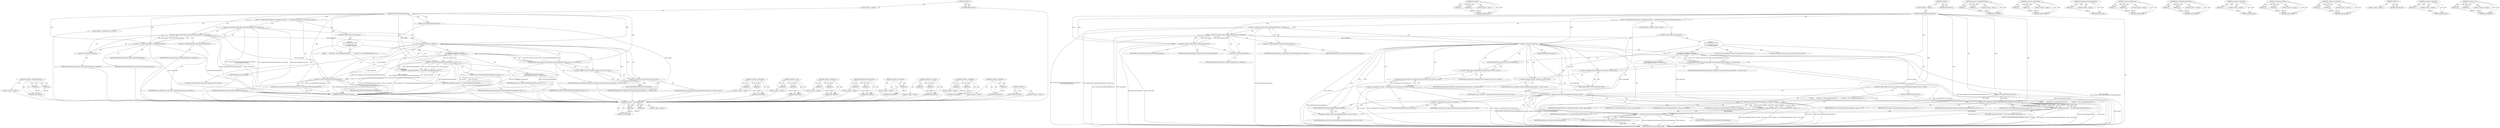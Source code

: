 digraph "&lt;operator&gt;.new" {
vulnerable_96 [label=<(METHOD,&lt;operator&gt;.indirectIndexAccess)>];
vulnerable_97 [label=<(PARAM,p1)>];
vulnerable_98 [label=<(PARAM,p2)>];
vulnerable_99 [label=<(BLOCK,&lt;empty&gt;,&lt;empty&gt;)>];
vulnerable_100 [label=<(METHOD_RETURN,ANY)>];
vulnerable_6 [label=<(METHOD,&lt;global&gt;)<SUB>1</SUB>>];
vulnerable_7 [label=<(BLOCK,&lt;empty&gt;,&lt;empty&gt;)<SUB>1</SUB>>];
vulnerable_8 [label=<(METHOD,MakeAudioOutputStreamProxy)<SUB>1</SUB>>];
vulnerable_9 [label=<(PARAM,const AudioParameters&amp; params)<SUB>2</SUB>>];
vulnerable_10 [label=<(BLOCK,{
  DCHECK(GetMessageLoop()-&gt;BelongsToCurrentTh...,{
  DCHECK(GetMessageLoop()-&gt;BelongsToCurrentTh...)<SUB>2</SUB>>];
vulnerable_11 [label="<(LOCAL,DCHECK : DCHECK)<SUB>3</SUB>>"];
vulnerable_12 [label=<(&lt;operator&gt;.assignment,scoped_refptr&lt;AudioOutputDispatcher&gt;&amp; dispatche...)<SUB>5</SUB>>];
vulnerable_13 [label=<(&lt;operator&gt;.greaterThan,scoped_refptr&lt;AudioOutputDispatcher&gt;&amp; dispatcher)<SUB>5</SUB>>];
vulnerable_14 [label=<(&lt;operator&gt;.lessThan,scoped_refptr&lt;AudioOutputDispatcher)<SUB>5</SUB>>];
vulnerable_15 [label=<(IDENTIFIER,scoped_refptr,scoped_refptr&lt;AudioOutputDispatcher)<SUB>5</SUB>>];
vulnerable_16 [label=<(IDENTIFIER,AudioOutputDispatcher,scoped_refptr&lt;AudioOutputDispatcher)<SUB>5</SUB>>];
vulnerable_17 [label=<(&lt;operator&gt;.addressOf,&amp; dispatcher)<SUB>5</SUB>>];
vulnerable_18 [label=<(IDENTIFIER,dispatcher,scoped_refptr&lt;AudioOutputDispatcher&gt;&amp; dispatcher)<SUB>5</SUB>>];
vulnerable_19 [label=<(&lt;operator&gt;.indirectIndexAccess,output_dispatchers_[params])<SUB>6</SUB>>];
vulnerable_20 [label=<(IDENTIFIER,output_dispatchers_,scoped_refptr&lt;AudioOutputDispatcher&gt;&amp; dispatche...)<SUB>6</SUB>>];
vulnerable_21 [label=<(IDENTIFIER,params,scoped_refptr&lt;AudioOutputDispatcher&gt;&amp; dispatche...)<SUB>6</SUB>>];
vulnerable_22 [label=<(CONTROL_STRUCTURE,IF,if (!dispatcher))<SUB>7</SUB>>];
vulnerable_23 [label=<(&lt;operator&gt;.logicalNot,!dispatcher)<SUB>7</SUB>>];
vulnerable_24 [label=<(IDENTIFIER,dispatcher,!dispatcher)<SUB>7</SUB>>];
vulnerable_25 [label="<(BLOCK,{
     base::TimeDelta close_delay =
         b...,{
     base::TimeDelta close_delay =
         b...)<SUB>7</SUB>>"];
vulnerable_26 [label="<(LOCAL,base.TimeDelta close_delay: base.TimeDelta)<SUB>8</SUB>>"];
vulnerable_27 [label="<(&lt;operator&gt;.assignment,close_delay =
         base::TimeDelta::FromSec...)<SUB>8</SUB>>"];
vulnerable_28 [label="<(IDENTIFIER,close_delay,close_delay =
         base::TimeDelta::FromSec...)<SUB>8</SUB>>"];
vulnerable_29 [label="<(base.TimeDelta.FromSeconds,base::TimeDelta::FromSeconds(kStreamCloseDelayS...)<SUB>9</SUB>>"];
vulnerable_30 [label="<(&lt;operator&gt;.fieldAccess,base::TimeDelta::FromSeconds)<SUB>9</SUB>>"];
vulnerable_31 [label="<(&lt;operator&gt;.fieldAccess,base::TimeDelta)<SUB>9</SUB>>"];
vulnerable_32 [label="<(IDENTIFIER,base,base::TimeDelta::FromSeconds(kStreamCloseDelayS...)<SUB>9</SUB>>"];
vulnerable_33 [label="<(IDENTIFIER,TimeDelta,base::TimeDelta::FromSeconds(kStreamCloseDelayS...)<SUB>9</SUB>>"];
vulnerable_34 [label=<(FIELD_IDENTIFIER,FromSeconds,FromSeconds)<SUB>9</SUB>>];
vulnerable_35 [label="<(IDENTIFIER,kStreamCloseDelaySeconds,base::TimeDelta::FromSeconds(kStreamCloseDelayS...)<SUB>9</SUB>>"];
vulnerable_36 [label=<(BLOCK,{
       dispatcher = new AudioOutputDispatcher...,{
       dispatcher = new AudioOutputDispatcher...)<SUB>16</SUB>>];
vulnerable_37 [label=<(&lt;operator&gt;.assignment,dispatcher = new AudioOutputDispatcherImpl(this...)<SUB>17</SUB>>];
vulnerable_38 [label=<(IDENTIFIER,dispatcher,dispatcher = new AudioOutputDispatcherImpl(this...)<SUB>17</SUB>>];
vulnerable_39 [label=<(&lt;operator&gt;.new,new AudioOutputDispatcherImpl(this, params, clo...)<SUB>17</SUB>>];
vulnerable_40 [label=<(IDENTIFIER,AudioOutputDispatcherImpl,new AudioOutputDispatcherImpl(this, params, clo...)<SUB>17</SUB>>];
vulnerable_41 [label=<(LITERAL,this,new AudioOutputDispatcherImpl(this, params, clo...)<SUB>17</SUB>>];
vulnerable_42 [label=<(IDENTIFIER,params,new AudioOutputDispatcherImpl(this, params, clo...)<SUB>17</SUB>>];
vulnerable_43 [label=<(IDENTIFIER,close_delay,new AudioOutputDispatcherImpl(this, params, clo...)<SUB>17</SUB>>];
vulnerable_44 [label=<(RETURN,return new AudioOutputProxy(dispatcher);,return new AudioOutputProxy(dispatcher);)<SUB>20</SUB>>];
vulnerable_45 [label=<(&lt;operator&gt;.new,new AudioOutputProxy(dispatcher))<SUB>20</SUB>>];
vulnerable_46 [label=<(IDENTIFIER,AudioOutputProxy,new AudioOutputProxy(dispatcher))<SUB>20</SUB>>];
vulnerable_47 [label=<(IDENTIFIER,dispatcher,new AudioOutputProxy(dispatcher))<SUB>20</SUB>>];
vulnerable_48 [label=<(METHOD_RETURN,AudioOutputStream)<SUB>1</SUB>>];
vulnerable_50 [label=<(METHOD_RETURN,ANY)<SUB>1</SUB>>];
vulnerable_82 [label=<(METHOD,&lt;operator&gt;.greaterThan)>];
vulnerable_83 [label=<(PARAM,p1)>];
vulnerable_84 [label=<(PARAM,p2)>];
vulnerable_85 [label=<(BLOCK,&lt;empty&gt;,&lt;empty&gt;)>];
vulnerable_86 [label=<(METHOD_RETURN,ANY)>];
vulnerable_115 [label=<(METHOD,&lt;operator&gt;.new)>];
vulnerable_116 [label=<(PARAM,p1)>];
vulnerable_117 [label=<(PARAM,p2)>];
vulnerable_118 [label=<(BLOCK,&lt;empty&gt;,&lt;empty&gt;)>];
vulnerable_119 [label=<(METHOD_RETURN,ANY)>];
vulnerable_110 [label=<(METHOD,&lt;operator&gt;.fieldAccess)>];
vulnerable_111 [label=<(PARAM,p1)>];
vulnerable_112 [label=<(PARAM,p2)>];
vulnerable_113 [label=<(BLOCK,&lt;empty&gt;,&lt;empty&gt;)>];
vulnerable_114 [label=<(METHOD_RETURN,ANY)>];
vulnerable_105 [label=<(METHOD,base.TimeDelta.FromSeconds)>];
vulnerable_106 [label=<(PARAM,p1)>];
vulnerable_107 [label=<(PARAM,p2)>];
vulnerable_108 [label=<(BLOCK,&lt;empty&gt;,&lt;empty&gt;)>];
vulnerable_109 [label=<(METHOD_RETURN,ANY)>];
vulnerable_92 [label=<(METHOD,&lt;operator&gt;.addressOf)>];
vulnerable_93 [label=<(PARAM,p1)>];
vulnerable_94 [label=<(BLOCK,&lt;empty&gt;,&lt;empty&gt;)>];
vulnerable_95 [label=<(METHOD_RETURN,ANY)>];
vulnerable_87 [label=<(METHOD,&lt;operator&gt;.lessThan)>];
vulnerable_88 [label=<(PARAM,p1)>];
vulnerable_89 [label=<(PARAM,p2)>];
vulnerable_90 [label=<(BLOCK,&lt;empty&gt;,&lt;empty&gt;)>];
vulnerable_91 [label=<(METHOD_RETURN,ANY)>];
vulnerable_77 [label=<(METHOD,&lt;operator&gt;.assignment)>];
vulnerable_78 [label=<(PARAM,p1)>];
vulnerable_79 [label=<(PARAM,p2)>];
vulnerable_80 [label=<(BLOCK,&lt;empty&gt;,&lt;empty&gt;)>];
vulnerable_81 [label=<(METHOD_RETURN,ANY)>];
vulnerable_71 [label=<(METHOD,&lt;global&gt;)<SUB>1</SUB>>];
vulnerable_72 [label=<(BLOCK,&lt;empty&gt;,&lt;empty&gt;)>];
vulnerable_73 [label=<(METHOD_RETURN,ANY)>];
vulnerable_101 [label=<(METHOD,&lt;operator&gt;.logicalNot)>];
vulnerable_102 [label=<(PARAM,p1)>];
vulnerable_103 [label=<(BLOCK,&lt;empty&gt;,&lt;empty&gt;)>];
vulnerable_104 [label=<(METHOD_RETURN,ANY)>];
fixed_124 [label=<(METHOD,&lt;operator&gt;.indirectIndexAccess)>];
fixed_125 [label=<(PARAM,p1)>];
fixed_126 [label=<(PARAM,p2)>];
fixed_127 [label=<(BLOCK,&lt;empty&gt;,&lt;empty&gt;)>];
fixed_128 [label=<(METHOD_RETURN,ANY)>];
fixed_147 [label=<(METHOD,HasSwitch)>];
fixed_148 [label=<(PARAM,p1)>];
fixed_149 [label=<(PARAM,p2)>];
fixed_150 [label=<(BLOCK,&lt;empty&gt;,&lt;empty&gt;)>];
fixed_151 [label=<(METHOD_RETURN,ANY)>];
fixed_6 [label=<(METHOD,&lt;global&gt;)<SUB>1</SUB>>];
fixed_7 [label=<(BLOCK,&lt;empty&gt;,&lt;empty&gt;)<SUB>1</SUB>>];
fixed_8 [label=<(METHOD,MakeAudioOutputStreamProxy)<SUB>1</SUB>>];
fixed_9 [label=<(PARAM,const AudioParameters&amp; params)<SUB>2</SUB>>];
fixed_10 [label=<(BLOCK,{
  DCHECK(GetMessageLoop()-&gt;BelongsToCurrentTh...,{
  DCHECK(GetMessageLoop()-&gt;BelongsToCurrentTh...)<SUB>2</SUB>>];
fixed_11 [label="<(LOCAL,DCHECK : DCHECK)<SUB>3</SUB>>"];
fixed_12 [label=<(&lt;operator&gt;.assignment,scoped_refptr&lt;AudioOutputDispatcher&gt;&amp; dispatche...)<SUB>5</SUB>>];
fixed_13 [label=<(&lt;operator&gt;.greaterThan,scoped_refptr&lt;AudioOutputDispatcher&gt;&amp; dispatcher)<SUB>5</SUB>>];
fixed_14 [label=<(&lt;operator&gt;.lessThan,scoped_refptr&lt;AudioOutputDispatcher)<SUB>5</SUB>>];
fixed_15 [label=<(IDENTIFIER,scoped_refptr,scoped_refptr&lt;AudioOutputDispatcher)<SUB>5</SUB>>];
fixed_16 [label=<(IDENTIFIER,AudioOutputDispatcher,scoped_refptr&lt;AudioOutputDispatcher)<SUB>5</SUB>>];
fixed_17 [label=<(&lt;operator&gt;.addressOf,&amp; dispatcher)<SUB>5</SUB>>];
fixed_18 [label=<(IDENTIFIER,dispatcher,scoped_refptr&lt;AudioOutputDispatcher&gt;&amp; dispatcher)<SUB>5</SUB>>];
fixed_19 [label=<(&lt;operator&gt;.indirectIndexAccess,output_dispatchers_[params])<SUB>6</SUB>>];
fixed_20 [label=<(IDENTIFIER,output_dispatchers_,scoped_refptr&lt;AudioOutputDispatcher&gt;&amp; dispatche...)<SUB>6</SUB>>];
fixed_21 [label=<(IDENTIFIER,params,scoped_refptr&lt;AudioOutputDispatcher&gt;&amp; dispatche...)<SUB>6</SUB>>];
fixed_22 [label=<(CONTROL_STRUCTURE,IF,if (!dispatcher))<SUB>7</SUB>>];
fixed_23 [label=<(&lt;operator&gt;.logicalNot,!dispatcher)<SUB>7</SUB>>];
fixed_24 [label=<(IDENTIFIER,dispatcher,!dispatcher)<SUB>7</SUB>>];
fixed_25 [label="<(BLOCK,{
     base::TimeDelta close_delay =
         b...,{
     base::TimeDelta close_delay =
         b...)<SUB>7</SUB>>"];
fixed_26 [label="<(LOCAL,base.TimeDelta close_delay: base.TimeDelta)<SUB>8</SUB>>"];
fixed_27 [label="<(&lt;operator&gt;.assignment,close_delay =
         base::TimeDelta::FromSec...)<SUB>8</SUB>>"];
fixed_28 [label="<(IDENTIFIER,close_delay,close_delay =
         base::TimeDelta::FromSec...)<SUB>8</SUB>>"];
fixed_29 [label="<(base.TimeDelta.FromSeconds,base::TimeDelta::FromSeconds(kStreamCloseDelayS...)<SUB>9</SUB>>"];
fixed_30 [label="<(&lt;operator&gt;.fieldAccess,base::TimeDelta::FromSeconds)<SUB>9</SUB>>"];
fixed_31 [label="<(&lt;operator&gt;.fieldAccess,base::TimeDelta)<SUB>9</SUB>>"];
fixed_32 [label="<(IDENTIFIER,base,base::TimeDelta::FromSeconds(kStreamCloseDelayS...)<SUB>9</SUB>>"];
fixed_33 [label="<(IDENTIFIER,TimeDelta,base::TimeDelta::FromSeconds(kStreamCloseDelayS...)<SUB>9</SUB>>"];
fixed_34 [label=<(FIELD_IDENTIFIER,FromSeconds,FromSeconds)<SUB>9</SUB>>];
fixed_35 [label="<(IDENTIFIER,kStreamCloseDelaySeconds,base::TimeDelta::FromSeconds(kStreamCloseDelayS...)<SUB>9</SUB>>"];
fixed_36 [label="<(LOCAL,const CommandLine* cmd_line: CommandLine*)<SUB>10</SUB>>"];
fixed_37 [label="<(&lt;operator&gt;.assignment,* cmd_line = CommandLine::ForCurrentProcess())<SUB>10</SUB>>"];
fixed_38 [label="<(IDENTIFIER,cmd_line,* cmd_line = CommandLine::ForCurrentProcess())<SUB>10</SUB>>"];
fixed_39 [label="<(CommandLine.ForCurrentProcess,CommandLine::ForCurrentProcess())<SUB>10</SUB>>"];
fixed_40 [label="<(&lt;operator&gt;.fieldAccess,CommandLine::ForCurrentProcess)<SUB>10</SUB>>"];
fixed_41 [label="<(IDENTIFIER,CommandLine,CommandLine::ForCurrentProcess())<SUB>10</SUB>>"];
fixed_42 [label=<(FIELD_IDENTIFIER,ForCurrentProcess,ForCurrentProcess)<SUB>10</SUB>>];
fixed_43 [label="<(CONTROL_STRUCTURE,IF,if (cmd_line-&gt;HasSwitch(switches::kEnableAudioMixer)))<SUB>14</SUB>>"];
fixed_44 [label="<(HasSwitch,cmd_line-&gt;HasSwitch(switches::kEnableAudioMixer))<SUB>14</SUB>>"];
fixed_45 [label=<(&lt;operator&gt;.indirectFieldAccess,cmd_line-&gt;HasSwitch)<SUB>14</SUB>>];
fixed_46 [label="<(IDENTIFIER,cmd_line,cmd_line-&gt;HasSwitch(switches::kEnableAudioMixer))<SUB>14</SUB>>"];
fixed_47 [label=<(FIELD_IDENTIFIER,HasSwitch,HasSwitch)<SUB>14</SUB>>];
fixed_48 [label="<(&lt;operator&gt;.fieldAccess,switches::kEnableAudioMixer)<SUB>14</SUB>>"];
fixed_49 [label="<(IDENTIFIER,switches,cmd_line-&gt;HasSwitch(switches::kEnableAudioMixer))<SUB>14</SUB>>"];
fixed_50 [label=<(FIELD_IDENTIFIER,kEnableAudioMixer,kEnableAudioMixer)<SUB>14</SUB>>];
fixed_51 [label=<(BLOCK,{
       dispatcher = new AudioOutputMixer(this...,{
       dispatcher = new AudioOutputMixer(this...)<SUB>14</SUB>>];
fixed_52 [label=<(&lt;operator&gt;.assignment,dispatcher = new AudioOutputMixer(this, params,...)<SUB>15</SUB>>];
fixed_53 [label=<(IDENTIFIER,dispatcher,dispatcher = new AudioOutputMixer(this, params,...)<SUB>15</SUB>>];
fixed_54 [label=<(&lt;operator&gt;.new,new AudioOutputMixer(this, params, close_delay))<SUB>15</SUB>>];
fixed_55 [label=<(IDENTIFIER,AudioOutputMixer,new AudioOutputMixer(this, params, close_delay))<SUB>15</SUB>>];
fixed_56 [label=<(LITERAL,this,new AudioOutputMixer(this, params, close_delay))<SUB>15</SUB>>];
fixed_57 [label=<(IDENTIFIER,params,new AudioOutputMixer(this, params, close_delay))<SUB>15</SUB>>];
fixed_58 [label=<(IDENTIFIER,close_delay,new AudioOutputMixer(this, params, close_delay))<SUB>15</SUB>>];
fixed_59 [label=<(CONTROL_STRUCTURE,ELSE,else)<SUB>16</SUB>>];
fixed_60 [label=<(BLOCK,{
       dispatcher = new AudioOutputDispatcher...,{
       dispatcher = new AudioOutputDispatcher...)<SUB>16</SUB>>];
fixed_61 [label=<(&lt;operator&gt;.assignment,dispatcher = new AudioOutputDispatcherImpl(this...)<SUB>17</SUB>>];
fixed_62 [label=<(IDENTIFIER,dispatcher,dispatcher = new AudioOutputDispatcherImpl(this...)<SUB>17</SUB>>];
fixed_63 [label=<(&lt;operator&gt;.new,new AudioOutputDispatcherImpl(this, params, clo...)<SUB>17</SUB>>];
fixed_64 [label=<(IDENTIFIER,AudioOutputDispatcherImpl,new AudioOutputDispatcherImpl(this, params, clo...)<SUB>17</SUB>>];
fixed_65 [label=<(LITERAL,this,new AudioOutputDispatcherImpl(this, params, clo...)<SUB>17</SUB>>];
fixed_66 [label=<(IDENTIFIER,params,new AudioOutputDispatcherImpl(this, params, clo...)<SUB>17</SUB>>];
fixed_67 [label=<(IDENTIFIER,close_delay,new AudioOutputDispatcherImpl(this, params, clo...)<SUB>17</SUB>>];
fixed_68 [label=<(RETURN,return new AudioOutputProxy(dispatcher);,return new AudioOutputProxy(dispatcher);)<SUB>20</SUB>>];
fixed_69 [label=<(&lt;operator&gt;.new,new AudioOutputProxy(dispatcher))<SUB>20</SUB>>];
fixed_70 [label=<(IDENTIFIER,AudioOutputProxy,new AudioOutputProxy(dispatcher))<SUB>20</SUB>>];
fixed_71 [label=<(IDENTIFIER,dispatcher,new AudioOutputProxy(dispatcher))<SUB>20</SUB>>];
fixed_72 [label=<(METHOD_RETURN,AudioOutputStream)<SUB>1</SUB>>];
fixed_74 [label=<(METHOD_RETURN,ANY)<SUB>1</SUB>>];
fixed_152 [label=<(METHOD,&lt;operator&gt;.indirectFieldAccess)>];
fixed_153 [label=<(PARAM,p1)>];
fixed_154 [label=<(PARAM,p2)>];
fixed_155 [label=<(BLOCK,&lt;empty&gt;,&lt;empty&gt;)>];
fixed_156 [label=<(METHOD_RETURN,ANY)>];
fixed_110 [label=<(METHOD,&lt;operator&gt;.greaterThan)>];
fixed_111 [label=<(PARAM,p1)>];
fixed_112 [label=<(PARAM,p2)>];
fixed_113 [label=<(BLOCK,&lt;empty&gt;,&lt;empty&gt;)>];
fixed_114 [label=<(METHOD_RETURN,ANY)>];
fixed_143 [label=<(METHOD,CommandLine.ForCurrentProcess)>];
fixed_144 [label=<(PARAM,p1)>];
fixed_145 [label=<(BLOCK,&lt;empty&gt;,&lt;empty&gt;)>];
fixed_146 [label=<(METHOD_RETURN,ANY)>];
fixed_138 [label=<(METHOD,&lt;operator&gt;.fieldAccess)>];
fixed_139 [label=<(PARAM,p1)>];
fixed_140 [label=<(PARAM,p2)>];
fixed_141 [label=<(BLOCK,&lt;empty&gt;,&lt;empty&gt;)>];
fixed_142 [label=<(METHOD_RETURN,ANY)>];
fixed_133 [label=<(METHOD,base.TimeDelta.FromSeconds)>];
fixed_134 [label=<(PARAM,p1)>];
fixed_135 [label=<(PARAM,p2)>];
fixed_136 [label=<(BLOCK,&lt;empty&gt;,&lt;empty&gt;)>];
fixed_137 [label=<(METHOD_RETURN,ANY)>];
fixed_120 [label=<(METHOD,&lt;operator&gt;.addressOf)>];
fixed_121 [label=<(PARAM,p1)>];
fixed_122 [label=<(BLOCK,&lt;empty&gt;,&lt;empty&gt;)>];
fixed_123 [label=<(METHOD_RETURN,ANY)>];
fixed_115 [label=<(METHOD,&lt;operator&gt;.lessThan)>];
fixed_116 [label=<(PARAM,p1)>];
fixed_117 [label=<(PARAM,p2)>];
fixed_118 [label=<(BLOCK,&lt;empty&gt;,&lt;empty&gt;)>];
fixed_119 [label=<(METHOD_RETURN,ANY)>];
fixed_105 [label=<(METHOD,&lt;operator&gt;.assignment)>];
fixed_106 [label=<(PARAM,p1)>];
fixed_107 [label=<(PARAM,p2)>];
fixed_108 [label=<(BLOCK,&lt;empty&gt;,&lt;empty&gt;)>];
fixed_109 [label=<(METHOD_RETURN,ANY)>];
fixed_99 [label=<(METHOD,&lt;global&gt;)<SUB>1</SUB>>];
fixed_100 [label=<(BLOCK,&lt;empty&gt;,&lt;empty&gt;)>];
fixed_101 [label=<(METHOD_RETURN,ANY)>];
fixed_129 [label=<(METHOD,&lt;operator&gt;.logicalNot)>];
fixed_130 [label=<(PARAM,p1)>];
fixed_131 [label=<(BLOCK,&lt;empty&gt;,&lt;empty&gt;)>];
fixed_132 [label=<(METHOD_RETURN,ANY)>];
fixed_157 [label=<(METHOD,&lt;operator&gt;.new)>];
fixed_158 [label=<(PARAM,p1)>];
fixed_159 [label=<(PARAM,p2)>];
fixed_160 [label=<(BLOCK,&lt;empty&gt;,&lt;empty&gt;)>];
fixed_161 [label=<(METHOD_RETURN,ANY)>];
vulnerable_96 -> vulnerable_97  [key=0, label="AST: "];
vulnerable_96 -> vulnerable_97  [key=1, label="DDG: "];
vulnerable_96 -> vulnerable_99  [key=0, label="AST: "];
vulnerable_96 -> vulnerable_98  [key=0, label="AST: "];
vulnerable_96 -> vulnerable_98  [key=1, label="DDG: "];
vulnerable_96 -> vulnerable_100  [key=0, label="AST: "];
vulnerable_96 -> vulnerable_100  [key=1, label="CFG: "];
vulnerable_97 -> vulnerable_100  [key=0, label="DDG: p1"];
vulnerable_98 -> vulnerable_100  [key=0, label="DDG: p2"];
vulnerable_99 -> fixed_124  [key=0];
vulnerable_100 -> fixed_124  [key=0];
vulnerable_6 -> vulnerable_7  [key=0, label="AST: "];
vulnerable_6 -> vulnerable_50  [key=0, label="AST: "];
vulnerable_6 -> vulnerable_50  [key=1, label="CFG: "];
vulnerable_7 -> vulnerable_8  [key=0, label="AST: "];
vulnerable_8 -> vulnerable_9  [key=0, label="AST: "];
vulnerable_8 -> vulnerable_9  [key=1, label="DDG: "];
vulnerable_8 -> vulnerable_10  [key=0, label="AST: "];
vulnerable_8 -> vulnerable_48  [key=0, label="AST: "];
vulnerable_8 -> vulnerable_14  [key=0, label="CFG: "];
vulnerable_8 -> vulnerable_14  [key=1, label="DDG: "];
vulnerable_8 -> vulnerable_13  [key=0, label="DDG: "];
vulnerable_8 -> vulnerable_23  [key=0, label="DDG: "];
vulnerable_8 -> vulnerable_36  [key=0, label="DDG: "];
vulnerable_8 -> vulnerable_45  [key=0, label="DDG: "];
vulnerable_8 -> vulnerable_29  [key=0, label="DDG: "];
vulnerable_8 -> vulnerable_39  [key=0, label="DDG: "];
vulnerable_9 -> vulnerable_48  [key=0, label="DDG: params"];
vulnerable_9 -> vulnerable_39  [key=0, label="DDG: params"];
vulnerable_10 -> vulnerable_11  [key=0, label="AST: "];
vulnerable_10 -> vulnerable_12  [key=0, label="AST: "];
vulnerable_10 -> vulnerable_22  [key=0, label="AST: "];
vulnerable_10 -> vulnerable_44  [key=0, label="AST: "];
vulnerable_11 -> fixed_124  [key=0];
vulnerable_12 -> vulnerable_13  [key=0, label="AST: "];
vulnerable_12 -> vulnerable_19  [key=0, label="AST: "];
vulnerable_12 -> vulnerable_23  [key=0, label="CFG: "];
vulnerable_12 -> vulnerable_48  [key=0, label="DDG: scoped_refptr&lt;AudioOutputDispatcher&gt;&amp; dispatcher"];
vulnerable_12 -> vulnerable_48  [key=1, label="DDG: output_dispatchers_[params]"];
vulnerable_12 -> vulnerable_48  [key=2, label="DDG: scoped_refptr&lt;AudioOutputDispatcher&gt;&amp; dispatcher =
      output_dispatchers_[params]"];
vulnerable_13 -> vulnerable_14  [key=0, label="AST: "];
vulnerable_13 -> vulnerable_17  [key=0, label="AST: "];
vulnerable_13 -> vulnerable_19  [key=0, label="CFG: "];
vulnerable_13 -> vulnerable_48  [key=0, label="DDG: scoped_refptr&lt;AudioOutputDispatcher"];
vulnerable_13 -> vulnerable_48  [key=1, label="DDG: &amp; dispatcher"];
vulnerable_13 -> vulnerable_23  [key=0, label="DDG: &amp; dispatcher"];
vulnerable_13 -> vulnerable_45  [key=0, label="DDG: &amp; dispatcher"];
vulnerable_14 -> vulnerable_15  [key=0, label="AST: "];
vulnerable_14 -> vulnerable_16  [key=0, label="AST: "];
vulnerable_14 -> vulnerable_17  [key=0, label="CFG: "];
vulnerable_14 -> vulnerable_48  [key=0, label="DDG: AudioOutputDispatcher"];
vulnerable_14 -> vulnerable_48  [key=1, label="DDG: scoped_refptr"];
vulnerable_14 -> vulnerable_13  [key=0, label="DDG: scoped_refptr"];
vulnerable_14 -> vulnerable_13  [key=1, label="DDG: AudioOutputDispatcher"];
vulnerable_15 -> fixed_124  [key=0];
vulnerable_16 -> fixed_124  [key=0];
vulnerable_17 -> vulnerable_18  [key=0, label="AST: "];
vulnerable_17 -> vulnerable_13  [key=0, label="CFG: "];
vulnerable_18 -> fixed_124  [key=0];
vulnerable_19 -> vulnerable_20  [key=0, label="AST: "];
vulnerable_19 -> vulnerable_21  [key=0, label="AST: "];
vulnerable_19 -> vulnerable_12  [key=0, label="CFG: "];
vulnerable_20 -> fixed_124  [key=0];
vulnerable_21 -> fixed_124  [key=0];
vulnerable_22 -> vulnerable_23  [key=0, label="AST: "];
vulnerable_22 -> vulnerable_25  [key=0, label="AST: "];
vulnerable_23 -> vulnerable_24  [key=0, label="AST: "];
vulnerable_23 -> vulnerable_31  [key=0, label="CFG: "];
vulnerable_23 -> vulnerable_31  [key=1, label="CDG: "];
vulnerable_23 -> vulnerable_45  [key=0, label="CFG: "];
vulnerable_23 -> vulnerable_45  [key=1, label="DDG: dispatcher"];
vulnerable_23 -> vulnerable_48  [key=0, label="DDG: !dispatcher"];
vulnerable_23 -> vulnerable_30  [key=0, label="CDG: "];
vulnerable_23 -> vulnerable_29  [key=0, label="CDG: "];
vulnerable_23 -> vulnerable_34  [key=0, label="CDG: "];
vulnerable_23 -> vulnerable_37  [key=0, label="CDG: "];
vulnerable_23 -> vulnerable_39  [key=0, label="CDG: "];
vulnerable_23 -> vulnerable_27  [key=0, label="CDG: "];
vulnerable_24 -> fixed_124  [key=0];
vulnerable_25 -> vulnerable_26  [key=0, label="AST: "];
vulnerable_25 -> vulnerable_27  [key=0, label="AST: "];
vulnerable_25 -> vulnerable_36  [key=0, label="AST: "];
vulnerable_26 -> fixed_124  [key=0];
vulnerable_27 -> vulnerable_28  [key=0, label="AST: "];
vulnerable_27 -> vulnerable_29  [key=0, label="AST: "];
vulnerable_27 -> vulnerable_39  [key=0, label="CFG: "];
vulnerable_27 -> vulnerable_39  [key=1, label="DDG: close_delay"];
vulnerable_27 -> vulnerable_48  [key=0, label="DDG: base::TimeDelta::FromSeconds(kStreamCloseDelaySeconds)"];
vulnerable_27 -> vulnerable_48  [key=1, label="DDG: close_delay =
         base::TimeDelta::FromSeconds(kStreamCloseDelaySeconds)"];
vulnerable_28 -> fixed_124  [key=0];
vulnerable_29 -> vulnerable_30  [key=0, label="AST: "];
vulnerable_29 -> vulnerable_35  [key=0, label="AST: "];
vulnerable_29 -> vulnerable_27  [key=0, label="CFG: "];
vulnerable_29 -> vulnerable_27  [key=1, label="DDG: base::TimeDelta::FromSeconds"];
vulnerable_29 -> vulnerable_27  [key=2, label="DDG: kStreamCloseDelaySeconds"];
vulnerable_29 -> vulnerable_48  [key=0, label="DDG: base::TimeDelta::FromSeconds"];
vulnerable_29 -> vulnerable_48  [key=1, label="DDG: kStreamCloseDelaySeconds"];
vulnerable_30 -> vulnerable_31  [key=0, label="AST: "];
vulnerable_30 -> vulnerable_34  [key=0, label="AST: "];
vulnerable_30 -> vulnerable_29  [key=0, label="CFG: "];
vulnerable_31 -> vulnerable_32  [key=0, label="AST: "];
vulnerable_31 -> vulnerable_33  [key=0, label="AST: "];
vulnerable_31 -> vulnerable_34  [key=0, label="CFG: "];
vulnerable_32 -> fixed_124  [key=0];
vulnerable_33 -> fixed_124  [key=0];
vulnerable_34 -> vulnerable_30  [key=0, label="CFG: "];
vulnerable_35 -> fixed_124  [key=0];
vulnerable_36 -> vulnerable_37  [key=0, label="AST: "];
vulnerable_37 -> vulnerable_38  [key=0, label="AST: "];
vulnerable_37 -> vulnerable_39  [key=0, label="AST: "];
vulnerable_37 -> vulnerable_45  [key=0, label="CFG: "];
vulnerable_37 -> vulnerable_45  [key=1, label="DDG: dispatcher"];
vulnerable_37 -> vulnerable_48  [key=0, label="DDG: new AudioOutputDispatcherImpl(this, params, close_delay)"];
vulnerable_37 -> vulnerable_48  [key=1, label="DDG: dispatcher = new AudioOutputDispatcherImpl(this, params, close_delay)"];
vulnerable_38 -> fixed_124  [key=0];
vulnerable_39 -> vulnerable_40  [key=0, label="AST: "];
vulnerable_39 -> vulnerable_41  [key=0, label="AST: "];
vulnerable_39 -> vulnerable_42  [key=0, label="AST: "];
vulnerable_39 -> vulnerable_43  [key=0, label="AST: "];
vulnerable_39 -> vulnerable_37  [key=0, label="CFG: "];
vulnerable_39 -> vulnerable_37  [key=1, label="DDG: AudioOutputDispatcherImpl"];
vulnerable_39 -> vulnerable_37  [key=2, label="DDG: this"];
vulnerable_39 -> vulnerable_37  [key=3, label="DDG: params"];
vulnerable_39 -> vulnerable_37  [key=4, label="DDG: close_delay"];
vulnerable_39 -> vulnerable_48  [key=0, label="DDG: params"];
vulnerable_39 -> vulnerable_48  [key=1, label="DDG: close_delay"];
vulnerable_39 -> vulnerable_48  [key=2, label="DDG: AudioOutputDispatcherImpl"];
vulnerable_40 -> fixed_124  [key=0];
vulnerable_41 -> fixed_124  [key=0];
vulnerable_42 -> fixed_124  [key=0];
vulnerable_43 -> fixed_124  [key=0];
vulnerable_44 -> vulnerable_45  [key=0, label="AST: "];
vulnerable_44 -> vulnerable_48  [key=0, label="CFG: "];
vulnerable_44 -> vulnerable_48  [key=1, label="DDG: &lt;RET&gt;"];
vulnerable_45 -> vulnerable_46  [key=0, label="AST: "];
vulnerable_45 -> vulnerable_47  [key=0, label="AST: "];
vulnerable_45 -> vulnerable_44  [key=0, label="CFG: "];
vulnerable_45 -> vulnerable_44  [key=1, label="DDG: new AudioOutputProxy(dispatcher)"];
vulnerable_45 -> vulnerable_48  [key=0, label="DDG: AudioOutputProxy"];
vulnerable_45 -> vulnerable_48  [key=1, label="DDG: dispatcher"];
vulnerable_45 -> vulnerable_48  [key=2, label="DDG: new AudioOutputProxy(dispatcher)"];
vulnerable_46 -> fixed_124  [key=0];
vulnerable_47 -> fixed_124  [key=0];
vulnerable_48 -> fixed_124  [key=0];
vulnerable_50 -> fixed_124  [key=0];
vulnerable_82 -> vulnerable_83  [key=0, label="AST: "];
vulnerable_82 -> vulnerable_83  [key=1, label="DDG: "];
vulnerable_82 -> vulnerable_85  [key=0, label="AST: "];
vulnerable_82 -> vulnerable_84  [key=0, label="AST: "];
vulnerable_82 -> vulnerable_84  [key=1, label="DDG: "];
vulnerable_82 -> vulnerable_86  [key=0, label="AST: "];
vulnerable_82 -> vulnerable_86  [key=1, label="CFG: "];
vulnerable_83 -> vulnerable_86  [key=0, label="DDG: p1"];
vulnerable_84 -> vulnerable_86  [key=0, label="DDG: p2"];
vulnerable_85 -> fixed_124  [key=0];
vulnerable_86 -> fixed_124  [key=0];
vulnerable_115 -> vulnerable_116  [key=0, label="AST: "];
vulnerable_115 -> vulnerable_116  [key=1, label="DDG: "];
vulnerable_115 -> vulnerable_118  [key=0, label="AST: "];
vulnerable_115 -> vulnerable_117  [key=0, label="AST: "];
vulnerable_115 -> vulnerable_117  [key=1, label="DDG: "];
vulnerable_115 -> vulnerable_119  [key=0, label="AST: "];
vulnerable_115 -> vulnerable_119  [key=1, label="CFG: "];
vulnerable_116 -> vulnerable_119  [key=0, label="DDG: p1"];
vulnerable_117 -> vulnerable_119  [key=0, label="DDG: p2"];
vulnerable_118 -> fixed_124  [key=0];
vulnerable_119 -> fixed_124  [key=0];
vulnerable_110 -> vulnerable_111  [key=0, label="AST: "];
vulnerable_110 -> vulnerable_111  [key=1, label="DDG: "];
vulnerable_110 -> vulnerable_113  [key=0, label="AST: "];
vulnerable_110 -> vulnerable_112  [key=0, label="AST: "];
vulnerable_110 -> vulnerable_112  [key=1, label="DDG: "];
vulnerable_110 -> vulnerable_114  [key=0, label="AST: "];
vulnerable_110 -> vulnerable_114  [key=1, label="CFG: "];
vulnerable_111 -> vulnerable_114  [key=0, label="DDG: p1"];
vulnerable_112 -> vulnerable_114  [key=0, label="DDG: p2"];
vulnerable_113 -> fixed_124  [key=0];
vulnerable_114 -> fixed_124  [key=0];
vulnerable_105 -> vulnerable_106  [key=0, label="AST: "];
vulnerable_105 -> vulnerable_106  [key=1, label="DDG: "];
vulnerable_105 -> vulnerable_108  [key=0, label="AST: "];
vulnerable_105 -> vulnerable_107  [key=0, label="AST: "];
vulnerable_105 -> vulnerable_107  [key=1, label="DDG: "];
vulnerable_105 -> vulnerable_109  [key=0, label="AST: "];
vulnerable_105 -> vulnerable_109  [key=1, label="CFG: "];
vulnerable_106 -> vulnerable_109  [key=0, label="DDG: p1"];
vulnerable_107 -> vulnerable_109  [key=0, label="DDG: p2"];
vulnerable_108 -> fixed_124  [key=0];
vulnerable_109 -> fixed_124  [key=0];
vulnerable_92 -> vulnerable_93  [key=0, label="AST: "];
vulnerable_92 -> vulnerable_93  [key=1, label="DDG: "];
vulnerable_92 -> vulnerable_94  [key=0, label="AST: "];
vulnerable_92 -> vulnerable_95  [key=0, label="AST: "];
vulnerable_92 -> vulnerable_95  [key=1, label="CFG: "];
vulnerable_93 -> vulnerable_95  [key=0, label="DDG: p1"];
vulnerable_94 -> fixed_124  [key=0];
vulnerable_95 -> fixed_124  [key=0];
vulnerable_87 -> vulnerable_88  [key=0, label="AST: "];
vulnerable_87 -> vulnerable_88  [key=1, label="DDG: "];
vulnerable_87 -> vulnerable_90  [key=0, label="AST: "];
vulnerable_87 -> vulnerable_89  [key=0, label="AST: "];
vulnerable_87 -> vulnerable_89  [key=1, label="DDG: "];
vulnerable_87 -> vulnerable_91  [key=0, label="AST: "];
vulnerable_87 -> vulnerable_91  [key=1, label="CFG: "];
vulnerable_88 -> vulnerable_91  [key=0, label="DDG: p1"];
vulnerable_89 -> vulnerable_91  [key=0, label="DDG: p2"];
vulnerable_90 -> fixed_124  [key=0];
vulnerable_91 -> fixed_124  [key=0];
vulnerable_77 -> vulnerable_78  [key=0, label="AST: "];
vulnerable_77 -> vulnerable_78  [key=1, label="DDG: "];
vulnerable_77 -> vulnerable_80  [key=0, label="AST: "];
vulnerable_77 -> vulnerable_79  [key=0, label="AST: "];
vulnerable_77 -> vulnerable_79  [key=1, label="DDG: "];
vulnerable_77 -> vulnerable_81  [key=0, label="AST: "];
vulnerable_77 -> vulnerable_81  [key=1, label="CFG: "];
vulnerable_78 -> vulnerable_81  [key=0, label="DDG: p1"];
vulnerable_79 -> vulnerable_81  [key=0, label="DDG: p2"];
vulnerable_80 -> fixed_124  [key=0];
vulnerable_81 -> fixed_124  [key=0];
vulnerable_71 -> vulnerable_72  [key=0, label="AST: "];
vulnerable_71 -> vulnerable_73  [key=0, label="AST: "];
vulnerable_71 -> vulnerable_73  [key=1, label="CFG: "];
vulnerable_72 -> fixed_124  [key=0];
vulnerable_73 -> fixed_124  [key=0];
vulnerable_101 -> vulnerable_102  [key=0, label="AST: "];
vulnerable_101 -> vulnerable_102  [key=1, label="DDG: "];
vulnerable_101 -> vulnerable_103  [key=0, label="AST: "];
vulnerable_101 -> vulnerable_104  [key=0, label="AST: "];
vulnerable_101 -> vulnerable_104  [key=1, label="CFG: "];
vulnerable_102 -> vulnerable_104  [key=0, label="DDG: p1"];
vulnerable_103 -> fixed_124  [key=0];
vulnerable_104 -> fixed_124  [key=0];
fixed_124 -> fixed_125  [key=0, label="AST: "];
fixed_124 -> fixed_125  [key=1, label="DDG: "];
fixed_124 -> fixed_127  [key=0, label="AST: "];
fixed_124 -> fixed_126  [key=0, label="AST: "];
fixed_124 -> fixed_126  [key=1, label="DDG: "];
fixed_124 -> fixed_128  [key=0, label="AST: "];
fixed_124 -> fixed_128  [key=1, label="CFG: "];
fixed_125 -> fixed_128  [key=0, label="DDG: p1"];
fixed_126 -> fixed_128  [key=0, label="DDG: p2"];
fixed_147 -> fixed_148  [key=0, label="AST: "];
fixed_147 -> fixed_148  [key=1, label="DDG: "];
fixed_147 -> fixed_150  [key=0, label="AST: "];
fixed_147 -> fixed_149  [key=0, label="AST: "];
fixed_147 -> fixed_149  [key=1, label="DDG: "];
fixed_147 -> fixed_151  [key=0, label="AST: "];
fixed_147 -> fixed_151  [key=1, label="CFG: "];
fixed_148 -> fixed_151  [key=0, label="DDG: p1"];
fixed_149 -> fixed_151  [key=0, label="DDG: p2"];
fixed_6 -> fixed_7  [key=0, label="AST: "];
fixed_6 -> fixed_74  [key=0, label="AST: "];
fixed_6 -> fixed_74  [key=1, label="CFG: "];
fixed_7 -> fixed_8  [key=0, label="AST: "];
fixed_8 -> fixed_9  [key=0, label="AST: "];
fixed_8 -> fixed_9  [key=1, label="DDG: "];
fixed_8 -> fixed_10  [key=0, label="AST: "];
fixed_8 -> fixed_72  [key=0, label="AST: "];
fixed_8 -> fixed_14  [key=0, label="CFG: "];
fixed_8 -> fixed_14  [key=1, label="DDG: "];
fixed_8 -> fixed_13  [key=0, label="DDG: "];
fixed_8 -> fixed_23  [key=0, label="DDG: "];
fixed_8 -> fixed_69  [key=0, label="DDG: "];
fixed_8 -> fixed_29  [key=0, label="DDG: "];
fixed_8 -> fixed_54  [key=0, label="DDG: "];
fixed_8 -> fixed_63  [key=0, label="DDG: "];
fixed_9 -> fixed_72  [key=0, label="DDG: params"];
fixed_9 -> fixed_54  [key=0, label="DDG: params"];
fixed_9 -> fixed_63  [key=0, label="DDG: params"];
fixed_10 -> fixed_11  [key=0, label="AST: "];
fixed_10 -> fixed_12  [key=0, label="AST: "];
fixed_10 -> fixed_22  [key=0, label="AST: "];
fixed_10 -> fixed_68  [key=0, label="AST: "];
fixed_12 -> fixed_13  [key=0, label="AST: "];
fixed_12 -> fixed_19  [key=0, label="AST: "];
fixed_12 -> fixed_23  [key=0, label="CFG: "];
fixed_12 -> fixed_72  [key=0, label="DDG: scoped_refptr&lt;AudioOutputDispatcher&gt;&amp; dispatcher"];
fixed_12 -> fixed_72  [key=1, label="DDG: output_dispatchers_[params]"];
fixed_12 -> fixed_72  [key=2, label="DDG: scoped_refptr&lt;AudioOutputDispatcher&gt;&amp; dispatcher =
      output_dispatchers_[params]"];
fixed_13 -> fixed_14  [key=0, label="AST: "];
fixed_13 -> fixed_17  [key=0, label="AST: "];
fixed_13 -> fixed_19  [key=0, label="CFG: "];
fixed_13 -> fixed_72  [key=0, label="DDG: scoped_refptr&lt;AudioOutputDispatcher"];
fixed_13 -> fixed_72  [key=1, label="DDG: &amp; dispatcher"];
fixed_13 -> fixed_23  [key=0, label="DDG: &amp; dispatcher"];
fixed_13 -> fixed_69  [key=0, label="DDG: &amp; dispatcher"];
fixed_14 -> fixed_15  [key=0, label="AST: "];
fixed_14 -> fixed_16  [key=0, label="AST: "];
fixed_14 -> fixed_17  [key=0, label="CFG: "];
fixed_14 -> fixed_72  [key=0, label="DDG: AudioOutputDispatcher"];
fixed_14 -> fixed_72  [key=1, label="DDG: scoped_refptr"];
fixed_14 -> fixed_13  [key=0, label="DDG: scoped_refptr"];
fixed_14 -> fixed_13  [key=1, label="DDG: AudioOutputDispatcher"];
fixed_17 -> fixed_18  [key=0, label="AST: "];
fixed_17 -> fixed_13  [key=0, label="CFG: "];
fixed_19 -> fixed_20  [key=0, label="AST: "];
fixed_19 -> fixed_21  [key=0, label="AST: "];
fixed_19 -> fixed_12  [key=0, label="CFG: "];
fixed_22 -> fixed_23  [key=0, label="AST: "];
fixed_22 -> fixed_25  [key=0, label="AST: "];
fixed_23 -> fixed_24  [key=0, label="AST: "];
fixed_23 -> fixed_31  [key=0, label="CFG: "];
fixed_23 -> fixed_31  [key=1, label="CDG: "];
fixed_23 -> fixed_69  [key=0, label="CFG: "];
fixed_23 -> fixed_69  [key=1, label="DDG: dispatcher"];
fixed_23 -> fixed_72  [key=0, label="DDG: !dispatcher"];
fixed_23 -> fixed_47  [key=0, label="CDG: "];
fixed_23 -> fixed_30  [key=0, label="CDG: "];
fixed_23 -> fixed_34  [key=0, label="CDG: "];
fixed_23 -> fixed_48  [key=0, label="CDG: "];
fixed_23 -> fixed_42  [key=0, label="CDG: "];
fixed_23 -> fixed_37  [key=0, label="CDG: "];
fixed_23 -> fixed_45  [key=0, label="CDG: "];
fixed_23 -> fixed_27  [key=0, label="CDG: "];
fixed_23 -> fixed_40  [key=0, label="CDG: "];
fixed_23 -> fixed_29  [key=0, label="CDG: "];
fixed_23 -> fixed_50  [key=0, label="CDG: "];
fixed_23 -> fixed_44  [key=0, label="CDG: "];
fixed_23 -> fixed_39  [key=0, label="CDG: "];
fixed_25 -> fixed_26  [key=0, label="AST: "];
fixed_25 -> fixed_27  [key=0, label="AST: "];
fixed_25 -> fixed_36  [key=0, label="AST: "];
fixed_25 -> fixed_37  [key=0, label="AST: "];
fixed_25 -> fixed_43  [key=0, label="AST: "];
fixed_27 -> fixed_28  [key=0, label="AST: "];
fixed_27 -> fixed_29  [key=0, label="AST: "];
fixed_27 -> fixed_42  [key=0, label="CFG: "];
fixed_27 -> fixed_72  [key=0, label="DDG: base::TimeDelta::FromSeconds(kStreamCloseDelaySeconds)"];
fixed_27 -> fixed_72  [key=1, label="DDG: close_delay =
         base::TimeDelta::FromSeconds(kStreamCloseDelaySeconds)"];
fixed_27 -> fixed_54  [key=0, label="DDG: close_delay"];
fixed_27 -> fixed_63  [key=0, label="DDG: close_delay"];
fixed_29 -> fixed_30  [key=0, label="AST: "];
fixed_29 -> fixed_35  [key=0, label="AST: "];
fixed_29 -> fixed_27  [key=0, label="CFG: "];
fixed_29 -> fixed_27  [key=1, label="DDG: base::TimeDelta::FromSeconds"];
fixed_29 -> fixed_27  [key=2, label="DDG: kStreamCloseDelaySeconds"];
fixed_29 -> fixed_72  [key=0, label="DDG: base::TimeDelta::FromSeconds"];
fixed_29 -> fixed_72  [key=1, label="DDG: kStreamCloseDelaySeconds"];
fixed_30 -> fixed_31  [key=0, label="AST: "];
fixed_30 -> fixed_34  [key=0, label="AST: "];
fixed_30 -> fixed_29  [key=0, label="CFG: "];
fixed_31 -> fixed_32  [key=0, label="AST: "];
fixed_31 -> fixed_33  [key=0, label="AST: "];
fixed_31 -> fixed_34  [key=0, label="CFG: "];
fixed_34 -> fixed_30  [key=0, label="CFG: "];
fixed_37 -> fixed_38  [key=0, label="AST: "];
fixed_37 -> fixed_39  [key=0, label="AST: "];
fixed_37 -> fixed_47  [key=0, label="CFG: "];
fixed_37 -> fixed_72  [key=0, label="DDG: cmd_line"];
fixed_37 -> fixed_72  [key=1, label="DDG: CommandLine::ForCurrentProcess()"];
fixed_37 -> fixed_72  [key=2, label="DDG: * cmd_line = CommandLine::ForCurrentProcess()"];
fixed_37 -> fixed_44  [key=0, label="DDG: cmd_line"];
fixed_39 -> fixed_40  [key=0, label="AST: "];
fixed_39 -> fixed_37  [key=0, label="CFG: "];
fixed_39 -> fixed_37  [key=1, label="DDG: CommandLine::ForCurrentProcess"];
fixed_39 -> fixed_72  [key=0, label="DDG: CommandLine::ForCurrentProcess"];
fixed_40 -> fixed_41  [key=0, label="AST: "];
fixed_40 -> fixed_42  [key=0, label="AST: "];
fixed_40 -> fixed_39  [key=0, label="CFG: "];
fixed_42 -> fixed_40  [key=0, label="CFG: "];
fixed_43 -> fixed_44  [key=0, label="AST: "];
fixed_43 -> fixed_51  [key=0, label="AST: "];
fixed_43 -> fixed_59  [key=0, label="AST: "];
fixed_44 -> fixed_45  [key=0, label="AST: "];
fixed_44 -> fixed_48  [key=0, label="AST: "];
fixed_44 -> fixed_54  [key=0, label="CFG: "];
fixed_44 -> fixed_54  [key=1, label="CDG: "];
fixed_44 -> fixed_63  [key=0, label="CFG: "];
fixed_44 -> fixed_63  [key=1, label="CDG: "];
fixed_44 -> fixed_72  [key=0, label="DDG: cmd_line-&gt;HasSwitch"];
fixed_44 -> fixed_72  [key=1, label="DDG: switches::kEnableAudioMixer"];
fixed_44 -> fixed_72  [key=2, label="DDG: cmd_line-&gt;HasSwitch(switches::kEnableAudioMixer)"];
fixed_44 -> fixed_61  [key=0, label="CDG: "];
fixed_44 -> fixed_52  [key=0, label="CDG: "];
fixed_45 -> fixed_46  [key=0, label="AST: "];
fixed_45 -> fixed_47  [key=0, label="AST: "];
fixed_45 -> fixed_50  [key=0, label="CFG: "];
fixed_47 -> fixed_45  [key=0, label="CFG: "];
fixed_48 -> fixed_49  [key=0, label="AST: "];
fixed_48 -> fixed_50  [key=0, label="AST: "];
fixed_48 -> fixed_44  [key=0, label="CFG: "];
fixed_50 -> fixed_48  [key=0, label="CFG: "];
fixed_51 -> fixed_52  [key=0, label="AST: "];
fixed_52 -> fixed_53  [key=0, label="AST: "];
fixed_52 -> fixed_54  [key=0, label="AST: "];
fixed_52 -> fixed_69  [key=0, label="CFG: "];
fixed_52 -> fixed_69  [key=1, label="DDG: dispatcher"];
fixed_52 -> fixed_72  [key=0, label="DDG: new AudioOutputMixer(this, params, close_delay)"];
fixed_52 -> fixed_72  [key=1, label="DDG: dispatcher = new AudioOutputMixer(this, params, close_delay)"];
fixed_54 -> fixed_55  [key=0, label="AST: "];
fixed_54 -> fixed_56  [key=0, label="AST: "];
fixed_54 -> fixed_57  [key=0, label="AST: "];
fixed_54 -> fixed_58  [key=0, label="AST: "];
fixed_54 -> fixed_52  [key=0, label="CFG: "];
fixed_54 -> fixed_52  [key=1, label="DDG: AudioOutputMixer"];
fixed_54 -> fixed_52  [key=2, label="DDG: this"];
fixed_54 -> fixed_52  [key=3, label="DDG: params"];
fixed_54 -> fixed_52  [key=4, label="DDG: close_delay"];
fixed_54 -> fixed_72  [key=0, label="DDG: params"];
fixed_54 -> fixed_72  [key=1, label="DDG: close_delay"];
fixed_54 -> fixed_72  [key=2, label="DDG: AudioOutputMixer"];
fixed_59 -> fixed_60  [key=0, label="AST: "];
fixed_60 -> fixed_61  [key=0, label="AST: "];
fixed_61 -> fixed_62  [key=0, label="AST: "];
fixed_61 -> fixed_63  [key=0, label="AST: "];
fixed_61 -> fixed_69  [key=0, label="CFG: "];
fixed_61 -> fixed_69  [key=1, label="DDG: dispatcher"];
fixed_61 -> fixed_72  [key=0, label="DDG: new AudioOutputDispatcherImpl(this, params, close_delay)"];
fixed_61 -> fixed_72  [key=1, label="DDG: dispatcher = new AudioOutputDispatcherImpl(this, params, close_delay)"];
fixed_63 -> fixed_64  [key=0, label="AST: "];
fixed_63 -> fixed_65  [key=0, label="AST: "];
fixed_63 -> fixed_66  [key=0, label="AST: "];
fixed_63 -> fixed_67  [key=0, label="AST: "];
fixed_63 -> fixed_61  [key=0, label="CFG: "];
fixed_63 -> fixed_61  [key=1, label="DDG: AudioOutputDispatcherImpl"];
fixed_63 -> fixed_61  [key=2, label="DDG: this"];
fixed_63 -> fixed_61  [key=3, label="DDG: params"];
fixed_63 -> fixed_61  [key=4, label="DDG: close_delay"];
fixed_63 -> fixed_72  [key=0, label="DDG: params"];
fixed_63 -> fixed_72  [key=1, label="DDG: close_delay"];
fixed_63 -> fixed_72  [key=2, label="DDG: AudioOutputDispatcherImpl"];
fixed_68 -> fixed_69  [key=0, label="AST: "];
fixed_68 -> fixed_72  [key=0, label="CFG: "];
fixed_68 -> fixed_72  [key=1, label="DDG: &lt;RET&gt;"];
fixed_69 -> fixed_70  [key=0, label="AST: "];
fixed_69 -> fixed_71  [key=0, label="AST: "];
fixed_69 -> fixed_68  [key=0, label="CFG: "];
fixed_69 -> fixed_68  [key=1, label="DDG: new AudioOutputProxy(dispatcher)"];
fixed_69 -> fixed_72  [key=0, label="DDG: AudioOutputProxy"];
fixed_69 -> fixed_72  [key=1, label="DDG: dispatcher"];
fixed_69 -> fixed_72  [key=2, label="DDG: new AudioOutputProxy(dispatcher)"];
fixed_152 -> fixed_153  [key=0, label="AST: "];
fixed_152 -> fixed_153  [key=1, label="DDG: "];
fixed_152 -> fixed_155  [key=0, label="AST: "];
fixed_152 -> fixed_154  [key=0, label="AST: "];
fixed_152 -> fixed_154  [key=1, label="DDG: "];
fixed_152 -> fixed_156  [key=0, label="AST: "];
fixed_152 -> fixed_156  [key=1, label="CFG: "];
fixed_153 -> fixed_156  [key=0, label="DDG: p1"];
fixed_154 -> fixed_156  [key=0, label="DDG: p2"];
fixed_110 -> fixed_111  [key=0, label="AST: "];
fixed_110 -> fixed_111  [key=1, label="DDG: "];
fixed_110 -> fixed_113  [key=0, label="AST: "];
fixed_110 -> fixed_112  [key=0, label="AST: "];
fixed_110 -> fixed_112  [key=1, label="DDG: "];
fixed_110 -> fixed_114  [key=0, label="AST: "];
fixed_110 -> fixed_114  [key=1, label="CFG: "];
fixed_111 -> fixed_114  [key=0, label="DDG: p1"];
fixed_112 -> fixed_114  [key=0, label="DDG: p2"];
fixed_143 -> fixed_144  [key=0, label="AST: "];
fixed_143 -> fixed_144  [key=1, label="DDG: "];
fixed_143 -> fixed_145  [key=0, label="AST: "];
fixed_143 -> fixed_146  [key=0, label="AST: "];
fixed_143 -> fixed_146  [key=1, label="CFG: "];
fixed_144 -> fixed_146  [key=0, label="DDG: p1"];
fixed_138 -> fixed_139  [key=0, label="AST: "];
fixed_138 -> fixed_139  [key=1, label="DDG: "];
fixed_138 -> fixed_141  [key=0, label="AST: "];
fixed_138 -> fixed_140  [key=0, label="AST: "];
fixed_138 -> fixed_140  [key=1, label="DDG: "];
fixed_138 -> fixed_142  [key=0, label="AST: "];
fixed_138 -> fixed_142  [key=1, label="CFG: "];
fixed_139 -> fixed_142  [key=0, label="DDG: p1"];
fixed_140 -> fixed_142  [key=0, label="DDG: p2"];
fixed_133 -> fixed_134  [key=0, label="AST: "];
fixed_133 -> fixed_134  [key=1, label="DDG: "];
fixed_133 -> fixed_136  [key=0, label="AST: "];
fixed_133 -> fixed_135  [key=0, label="AST: "];
fixed_133 -> fixed_135  [key=1, label="DDG: "];
fixed_133 -> fixed_137  [key=0, label="AST: "];
fixed_133 -> fixed_137  [key=1, label="CFG: "];
fixed_134 -> fixed_137  [key=0, label="DDG: p1"];
fixed_135 -> fixed_137  [key=0, label="DDG: p2"];
fixed_120 -> fixed_121  [key=0, label="AST: "];
fixed_120 -> fixed_121  [key=1, label="DDG: "];
fixed_120 -> fixed_122  [key=0, label="AST: "];
fixed_120 -> fixed_123  [key=0, label="AST: "];
fixed_120 -> fixed_123  [key=1, label="CFG: "];
fixed_121 -> fixed_123  [key=0, label="DDG: p1"];
fixed_115 -> fixed_116  [key=0, label="AST: "];
fixed_115 -> fixed_116  [key=1, label="DDG: "];
fixed_115 -> fixed_118  [key=0, label="AST: "];
fixed_115 -> fixed_117  [key=0, label="AST: "];
fixed_115 -> fixed_117  [key=1, label="DDG: "];
fixed_115 -> fixed_119  [key=0, label="AST: "];
fixed_115 -> fixed_119  [key=1, label="CFG: "];
fixed_116 -> fixed_119  [key=0, label="DDG: p1"];
fixed_117 -> fixed_119  [key=0, label="DDG: p2"];
fixed_105 -> fixed_106  [key=0, label="AST: "];
fixed_105 -> fixed_106  [key=1, label="DDG: "];
fixed_105 -> fixed_108  [key=0, label="AST: "];
fixed_105 -> fixed_107  [key=0, label="AST: "];
fixed_105 -> fixed_107  [key=1, label="DDG: "];
fixed_105 -> fixed_109  [key=0, label="AST: "];
fixed_105 -> fixed_109  [key=1, label="CFG: "];
fixed_106 -> fixed_109  [key=0, label="DDG: p1"];
fixed_107 -> fixed_109  [key=0, label="DDG: p2"];
fixed_99 -> fixed_100  [key=0, label="AST: "];
fixed_99 -> fixed_101  [key=0, label="AST: "];
fixed_99 -> fixed_101  [key=1, label="CFG: "];
fixed_129 -> fixed_130  [key=0, label="AST: "];
fixed_129 -> fixed_130  [key=1, label="DDG: "];
fixed_129 -> fixed_131  [key=0, label="AST: "];
fixed_129 -> fixed_132  [key=0, label="AST: "];
fixed_129 -> fixed_132  [key=1, label="CFG: "];
fixed_130 -> fixed_132  [key=0, label="DDG: p1"];
fixed_157 -> fixed_158  [key=0, label="AST: "];
fixed_157 -> fixed_158  [key=1, label="DDG: "];
fixed_157 -> fixed_160  [key=0, label="AST: "];
fixed_157 -> fixed_159  [key=0, label="AST: "];
fixed_157 -> fixed_159  [key=1, label="DDG: "];
fixed_157 -> fixed_161  [key=0, label="AST: "];
fixed_157 -> fixed_161  [key=1, label="CFG: "];
fixed_158 -> fixed_161  [key=0, label="DDG: p1"];
fixed_159 -> fixed_161  [key=0, label="DDG: p2"];
}
